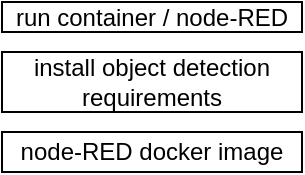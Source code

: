 <mxfile version="11.1.4" type="device"><diagram id="uf6wewnIuJtUHQlnXqRj" name="Page-1"><mxGraphModel dx="946" dy="682" grid="1" gridSize="10" guides="1" tooltips="1" connect="1" arrows="1" fold="1" page="1" pageScale="1" pageWidth="1169" pageHeight="827" math="0" shadow="0"><root><mxCell id="0"/><mxCell id="1" parent="0"/><mxCell id="lsnxSK1G48Yxf_5pGc4g-2" value="node-RED docker image" style="rounded=0;whiteSpace=wrap;html=1;" parent="1" vertex="1"><mxGeometry x="50" y="105" width="150" height="20" as="geometry"/></mxCell><mxCell id="lsnxSK1G48Yxf_5pGc4g-5" value="install object detection requirements" style="rounded=0;whiteSpace=wrap;html=1;" parent="1" vertex="1"><mxGeometry x="50" y="65" width="150" height="30" as="geometry"/></mxCell><mxCell id="lsnxSK1G48Yxf_5pGc4g-6" value="run container / node-RED" style="rounded=0;whiteSpace=wrap;html=1;" parent="1" vertex="1"><mxGeometry x="50" y="40" width="150" height="15" as="geometry"/></mxCell></root></mxGraphModel></diagram></mxfile>